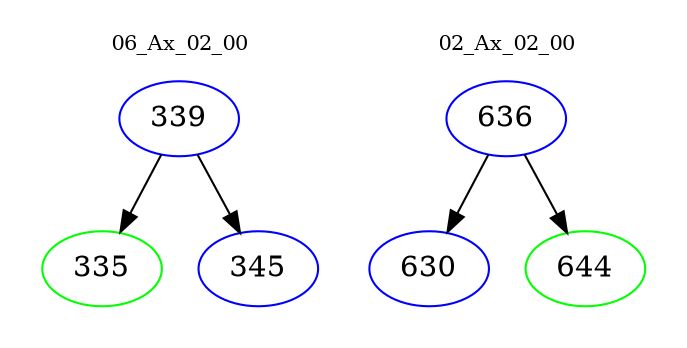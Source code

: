 digraph{
subgraph cluster_0 {
color = white
label = "06_Ax_02_00";
fontsize=10;
T0_339 [label="339", color="blue"]
T0_339 -> T0_335 [color="black"]
T0_335 [label="335", color="green"]
T0_339 -> T0_345 [color="black"]
T0_345 [label="345", color="blue"]
}
subgraph cluster_1 {
color = white
label = "02_Ax_02_00";
fontsize=10;
T1_636 [label="636", color="blue"]
T1_636 -> T1_630 [color="black"]
T1_630 [label="630", color="blue"]
T1_636 -> T1_644 [color="black"]
T1_644 [label="644", color="green"]
}
}

